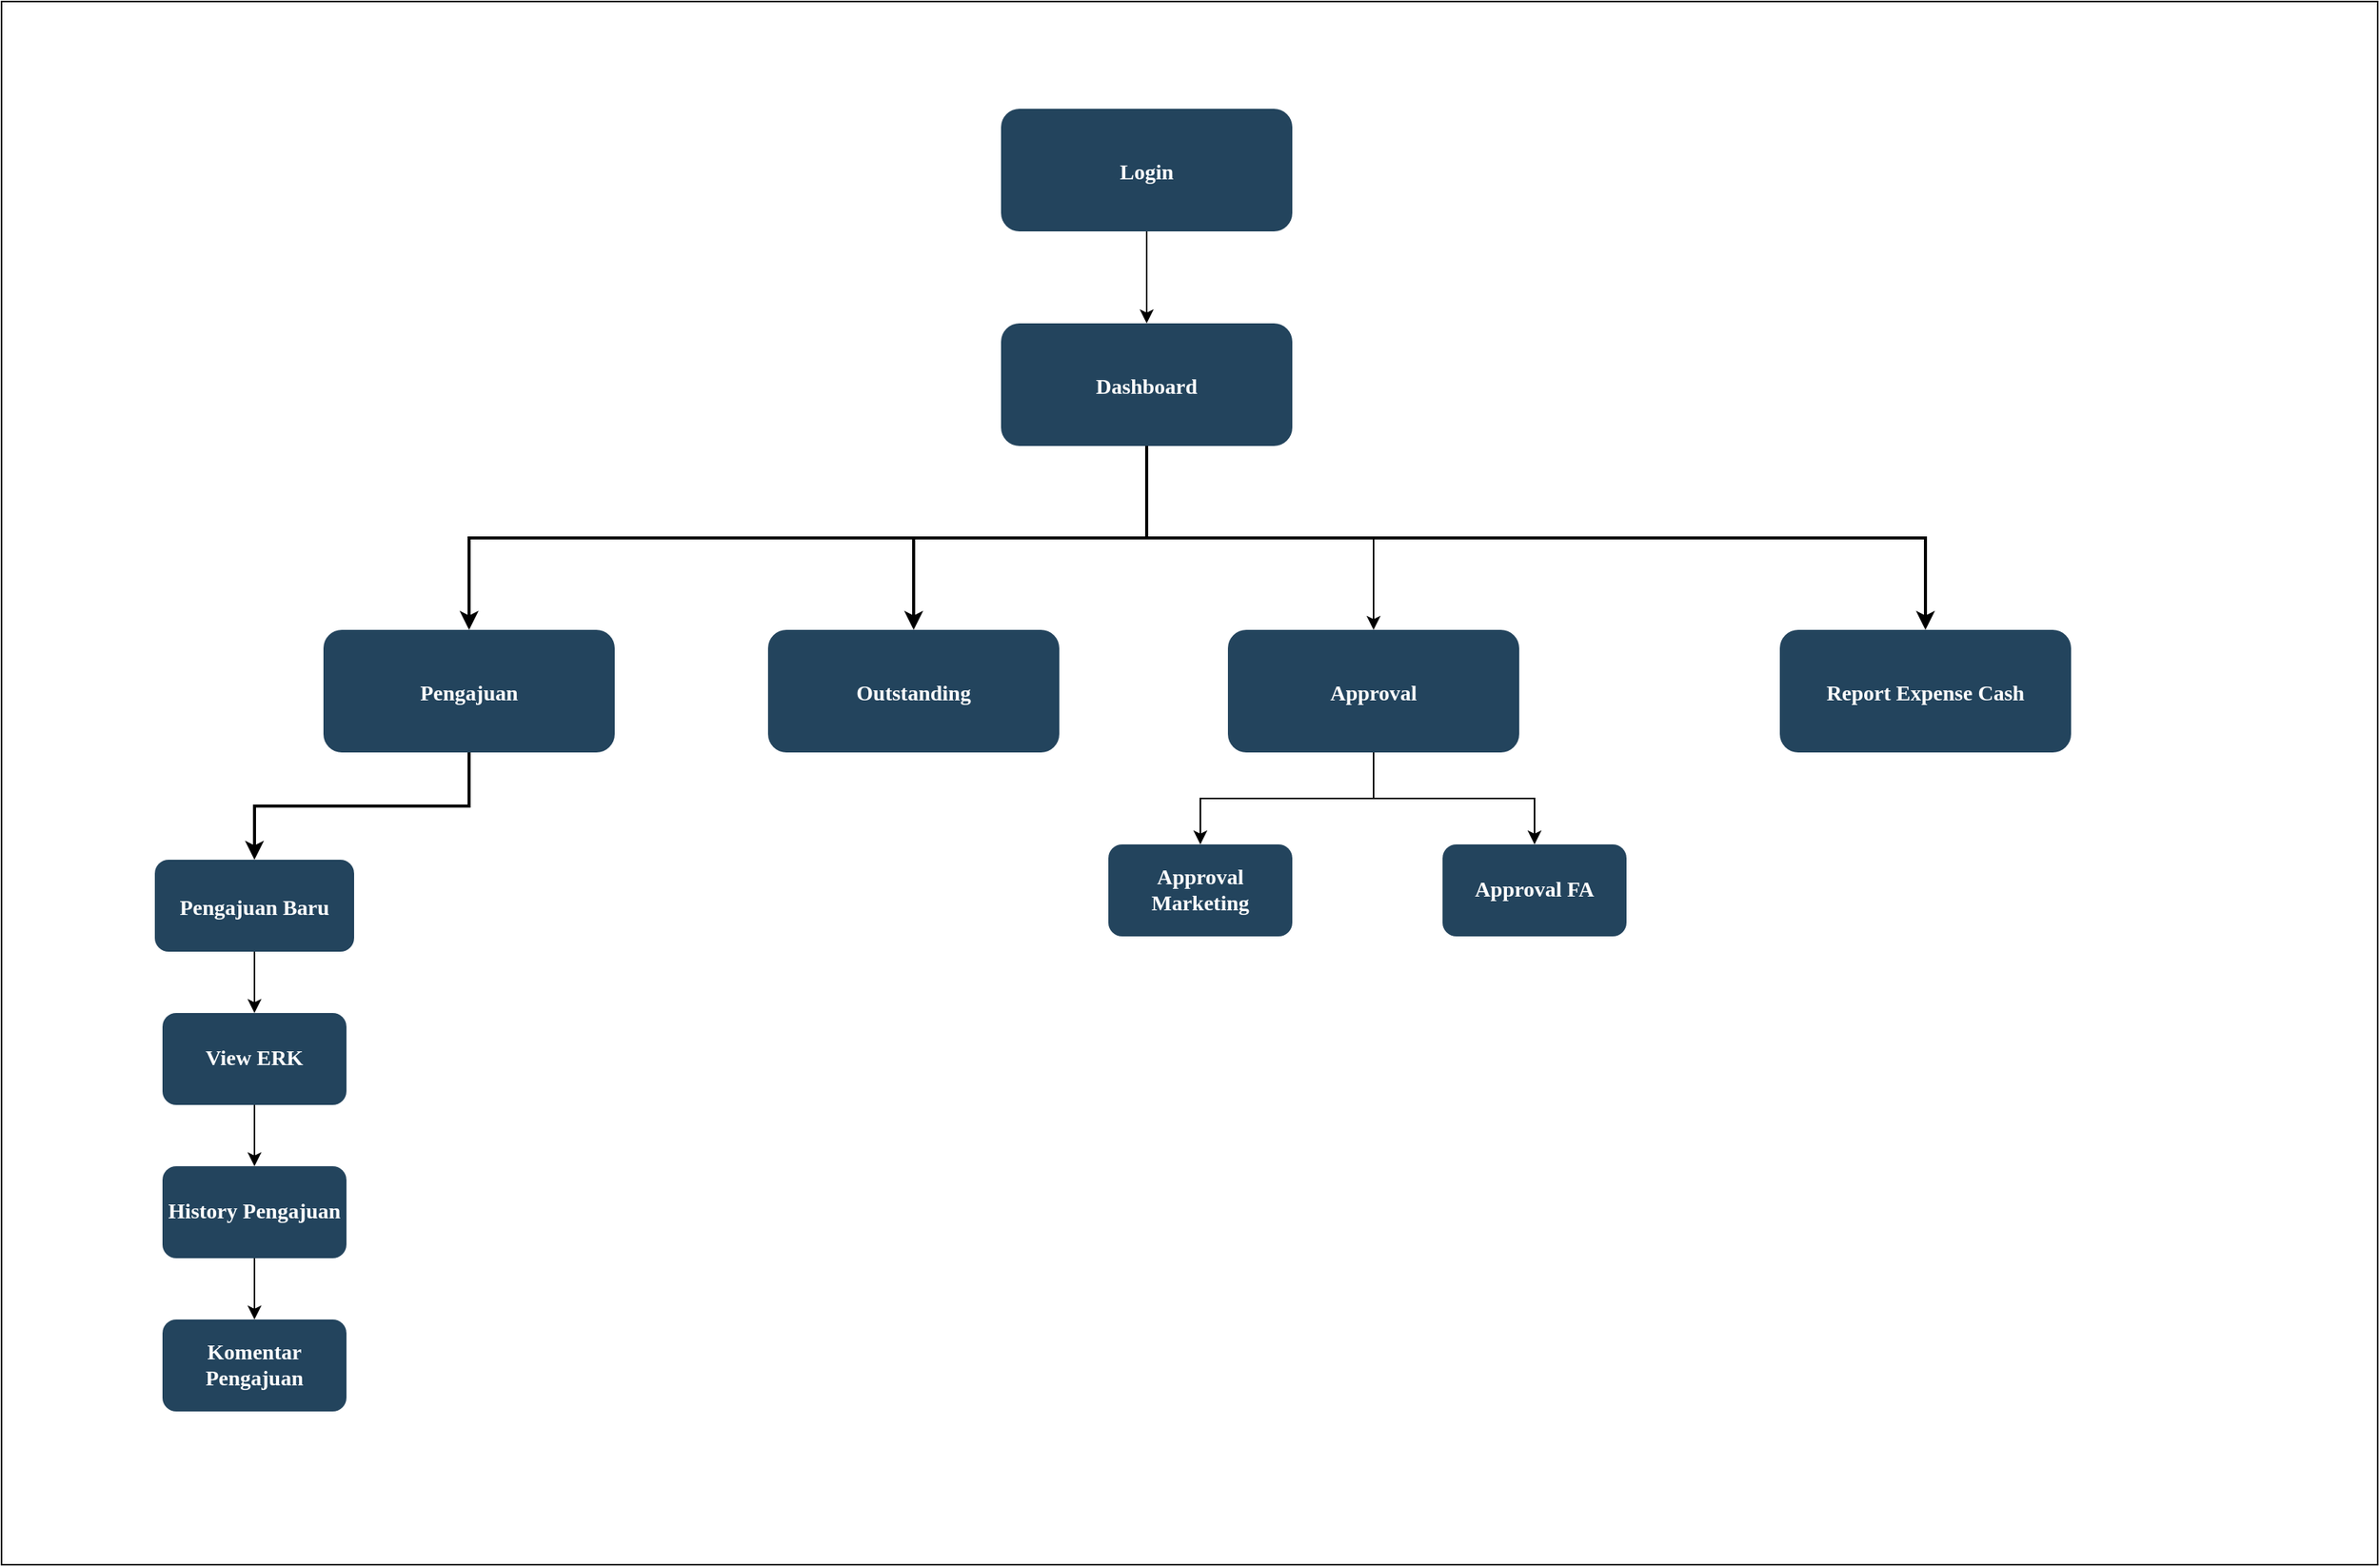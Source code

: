 <mxfile version="21.6.5" type="github" pages="5">
  <diagram name="Sitemap" id="2c0d36ab-eaac-3732-788b-9136903baeff">
    <mxGraphModel dx="1444" dy="1993.5" grid="1" gridSize="10" guides="1" tooltips="1" connect="1" arrows="1" fold="1" page="1" pageScale="1.5" pageWidth="1169" pageHeight="827" background="none" math="0" shadow="0">
      <root>
        <mxCell id="0" />
        <mxCell id="1" parent="0" />
        <mxCell id="YeOUFKRIgOiYNc85x88V-65" value="" style="rounded=0;whiteSpace=wrap;html=1;" parent="1" vertex="1">
          <mxGeometry x="100" y="-180" width="1550" height="1020" as="geometry" />
        </mxCell>
        <mxCell id="x6c-boVye2weIyAbreFt-125" style="edgeStyle=orthogonalEdgeStyle;rounded=0;orthogonalLoop=1;jettySize=auto;html=1;exitX=0.5;exitY=1;exitDx=0;exitDy=0;" parent="1" source="2" target="10" edge="1">
          <mxGeometry relative="1" as="geometry" />
        </mxCell>
        <mxCell id="2" value="Dashboard" style="rounded=1;fillColor=#23445D;gradientColor=none;strokeColor=none;fontColor=#FFFFFF;fontStyle=1;fontFamily=Tahoma;fontSize=14" parent="1" vertex="1">
          <mxGeometry x="752" y="30" width="190" height="80" as="geometry" />
        </mxCell>
        <mxCell id="4" value="Report Expense Cash" style="rounded=1;fillColor=#23445D;gradientColor=none;strokeColor=none;fontColor=#FFFFFF;fontStyle=1;fontFamily=Tahoma;fontSize=14" parent="1" vertex="1">
          <mxGeometry x="1260.0" y="230" width="190" height="80" as="geometry" />
        </mxCell>
        <mxCell id="9" value="" style="edgeStyle=elbowEdgeStyle;elbow=vertical;strokeWidth=2;rounded=0" parent="1" source="2" target="4" edge="1">
          <mxGeometry x="337" y="215.5" width="100" height="100" as="geometry">
            <mxPoint x="337" y="315.5" as="sourcePoint" />
            <mxPoint x="437" y="215.5" as="targetPoint" />
          </mxGeometry>
        </mxCell>
        <mxCell id="n60hB6wUWU2CU9CprRJ9-123" value="" style="edgeStyle=orthogonalEdgeStyle;rounded=0;orthogonalLoop=1;jettySize=auto;html=1;" parent="1" source="10" target="n60hB6wUWU2CU9CprRJ9-122" edge="1">
          <mxGeometry relative="1" as="geometry" />
        </mxCell>
        <mxCell id="n60hB6wUWU2CU9CprRJ9-125" value="" style="edgeStyle=orthogonalEdgeStyle;rounded=0;orthogonalLoop=1;jettySize=auto;html=1;" parent="1" source="10" target="n60hB6wUWU2CU9CprRJ9-124" edge="1">
          <mxGeometry relative="1" as="geometry" />
        </mxCell>
        <mxCell id="10" value="Approval" style="rounded=1;fillColor=#23445D;gradientColor=none;strokeColor=none;fontColor=#FFFFFF;fontStyle=1;fontFamily=Tahoma;fontSize=14" parent="1" vertex="1">
          <mxGeometry x="900" y="230" width="190" height="80" as="geometry" />
        </mxCell>
        <mxCell id="12" value="Outstanding" style="rounded=1;fillColor=#23445D;gradientColor=none;strokeColor=none;fontColor=#FFFFFF;fontStyle=1;fontFamily=Tahoma;fontSize=14" parent="1" vertex="1">
          <mxGeometry x="600.0" y="230" width="190" height="80" as="geometry" />
        </mxCell>
        <mxCell id="13" value="Pengajuan" style="rounded=1;fillColor=#23445D;gradientColor=none;strokeColor=none;fontColor=#FFFFFF;fontStyle=1;fontFamily=Tahoma;fontSize=14" parent="1" vertex="1">
          <mxGeometry x="310" y="230" width="190" height="80" as="geometry" />
        </mxCell>
        <mxCell id="n60hB6wUWU2CU9CprRJ9-114" value="" style="edgeStyle=orthogonalEdgeStyle;rounded=0;orthogonalLoop=1;jettySize=auto;html=1;" parent="1" source="14" target="n60hB6wUWU2CU9CprRJ9-113" edge="1">
          <mxGeometry relative="1" as="geometry" />
        </mxCell>
        <mxCell id="14" value="Pengajuan Baru" style="rounded=1;fillColor=#23445D;gradientColor=none;strokeColor=none;fontColor=#FFFFFF;fontStyle=1;fontFamily=Tahoma;fontSize=14" parent="1" vertex="1">
          <mxGeometry x="200" y="380" width="130" height="60" as="geometry" />
        </mxCell>
        <mxCell id="59" value="" style="edgeStyle=elbowEdgeStyle;elbow=vertical;strokeWidth=2;rounded=0" parent="1" source="2" target="12" edge="1">
          <mxGeometry x="347" y="225.5" width="100" height="100" as="geometry">
            <mxPoint x="862.0" y="275.5" as="sourcePoint" />
            <mxPoint x="1467.0" y="345.5" as="targetPoint" />
          </mxGeometry>
        </mxCell>
        <mxCell id="61" value="" style="edgeStyle=elbowEdgeStyle;elbow=vertical;strokeWidth=2;rounded=0" parent="1" source="2" target="13" edge="1">
          <mxGeometry x="-23" y="135.5" width="100" height="100" as="geometry">
            <mxPoint x="-23" y="235.5" as="sourcePoint" />
            <mxPoint x="77" y="135.5" as="targetPoint" />
          </mxGeometry>
        </mxCell>
        <mxCell id="62" value="" style="edgeStyle=elbowEdgeStyle;elbow=vertical;strokeWidth=2;rounded=0" parent="1" source="13" target="14" edge="1">
          <mxGeometry x="-23" y="135.5" width="100" height="100" as="geometry">
            <mxPoint x="-23" y="235.5" as="sourcePoint" />
            <mxPoint x="77" y="135.5" as="targetPoint" />
          </mxGeometry>
        </mxCell>
        <mxCell id="x6c-boVye2weIyAbreFt-124" style="edgeStyle=orthogonalEdgeStyle;rounded=0;orthogonalLoop=1;jettySize=auto;html=1;exitX=0.5;exitY=1;exitDx=0;exitDy=0;" parent="1" source="x6c-boVye2weIyAbreFt-123" target="2" edge="1">
          <mxGeometry relative="1" as="geometry" />
        </mxCell>
        <mxCell id="x6c-boVye2weIyAbreFt-123" value="Login" style="rounded=1;fillColor=#23445D;gradientColor=none;strokeColor=none;fontColor=#FFFFFF;fontStyle=1;fontFamily=Tahoma;fontSize=14" parent="1" vertex="1">
          <mxGeometry x="752" y="-110" width="190" height="80" as="geometry" />
        </mxCell>
        <mxCell id="n60hB6wUWU2CU9CprRJ9-116" value="" style="edgeStyle=orthogonalEdgeStyle;rounded=0;orthogonalLoop=1;jettySize=auto;html=1;" parent="1" source="n60hB6wUWU2CU9CprRJ9-113" target="n60hB6wUWU2CU9CprRJ9-115" edge="1">
          <mxGeometry relative="1" as="geometry" />
        </mxCell>
        <mxCell id="n60hB6wUWU2CU9CprRJ9-113" value="View ERK" style="whiteSpace=wrap;html=1;fontSize=14;fontFamily=Tahoma;fillColor=#23445D;strokeColor=none;fontColor=#FFFFFF;rounded=1;gradientColor=none;fontStyle=1;" parent="1" vertex="1">
          <mxGeometry x="205" y="480" width="120" height="60" as="geometry" />
        </mxCell>
        <mxCell id="n60hB6wUWU2CU9CprRJ9-118" value="" style="edgeStyle=orthogonalEdgeStyle;rounded=0;orthogonalLoop=1;jettySize=auto;html=1;" parent="1" source="n60hB6wUWU2CU9CprRJ9-115" target="n60hB6wUWU2CU9CprRJ9-117" edge="1">
          <mxGeometry relative="1" as="geometry" />
        </mxCell>
        <mxCell id="n60hB6wUWU2CU9CprRJ9-115" value="History Pengajuan" style="whiteSpace=wrap;html=1;fontSize=14;fontFamily=Tahoma;fillColor=#23445D;strokeColor=none;fontColor=#FFFFFF;rounded=1;gradientColor=none;fontStyle=1;" parent="1" vertex="1">
          <mxGeometry x="205" y="580" width="120" height="60" as="geometry" />
        </mxCell>
        <mxCell id="n60hB6wUWU2CU9CprRJ9-117" value="Komentar Pengajuan" style="whiteSpace=wrap;html=1;fontSize=14;fontFamily=Tahoma;fillColor=#23445D;strokeColor=none;fontColor=#FFFFFF;rounded=1;gradientColor=none;fontStyle=1;" parent="1" vertex="1">
          <mxGeometry x="205" y="680" width="120" height="60" as="geometry" />
        </mxCell>
        <mxCell id="n60hB6wUWU2CU9CprRJ9-122" value="Approval Marketing" style="whiteSpace=wrap;html=1;fontSize=14;fontFamily=Tahoma;fillColor=#23445D;strokeColor=none;fontColor=#FFFFFF;rounded=1;gradientColor=none;fontStyle=1;" parent="1" vertex="1">
          <mxGeometry x="822" y="370" width="120" height="60" as="geometry" />
        </mxCell>
        <mxCell id="n60hB6wUWU2CU9CprRJ9-124" value="Approval FA" style="whiteSpace=wrap;html=1;fontSize=14;fontFamily=Tahoma;fillColor=#23445D;strokeColor=none;fontColor=#FFFFFF;rounded=1;gradientColor=none;fontStyle=1;" parent="1" vertex="1">
          <mxGeometry x="1040" y="370" width="120" height="60" as="geometry" />
        </mxCell>
      </root>
    </mxGraphModel>
  </diagram>
  <diagram id="hyrL17rlMdDggTiDfuI8" name="BP-Pengajuan">
    <mxGraphModel dx="1984" dy="1691" grid="1" gridSize="10" guides="1" tooltips="1" connect="1" arrows="1" fold="1" page="1" pageScale="1" pageWidth="850" pageHeight="1100" math="0" shadow="0">
      <root>
        <mxCell id="0" />
        <mxCell id="1" parent="0" />
        <mxCell id="_b0GIocgFTVtIZ9mbVTB-4" value="" style="rounded=0;whiteSpace=wrap;html=1;" vertex="1" parent="1">
          <mxGeometry x="-30" y="-20" width="1130" height="1280" as="geometry" />
        </mxCell>
        <mxCell id="Mx_BGRn_JSBhVJ7Nowpk-1" value="Pengajuan PMS" style="swimlane;html=1;childLayout=stackLayout;startSize=20;rounded=0;shadow=0;comic=0;labelBackgroundColor=none;strokeWidth=1;fontFamily=Verdana;fontSize=12;align=center;" parent="1" vertex="1">
          <mxGeometry x="40" y="20" width="1000" height="1190" as="geometry" />
        </mxCell>
        <mxCell id="Mx_BGRn_JSBhVJ7Nowpk-2" value="RBM/AM/SAM" style="swimlane;html=1;startSize=20;" parent="Mx_BGRn_JSBhVJ7Nowpk-1" vertex="1">
          <mxGeometry y="20" width="250" height="1170" as="geometry" />
        </mxCell>
        <mxCell id="Mx_BGRn_JSBhVJ7Nowpk-29" value="" style="ellipse;whiteSpace=wrap;html=1;rounded=0;shadow=0;comic=0;labelBackgroundColor=none;strokeWidth=1;fillColor=#000000;fontFamily=Verdana;fontSize=12;align=center;" parent="Mx_BGRn_JSBhVJ7Nowpk-2" vertex="1">
          <mxGeometry x="100" y="30" width="40" height="40" as="geometry" />
        </mxCell>
        <mxCell id="Mx_BGRn_JSBhVJ7Nowpk-65" style="edgeStyle=orthogonalEdgeStyle;rounded=0;orthogonalLoop=1;jettySize=auto;html=1;exitX=0.5;exitY=1;exitDx=0;exitDy=0;" parent="Mx_BGRn_JSBhVJ7Nowpk-2" source="Mx_BGRn_JSBhVJ7Nowpk-30" target="Mx_BGRn_JSBhVJ7Nowpk-63" edge="1">
          <mxGeometry relative="1" as="geometry" />
        </mxCell>
        <mxCell id="Mx_BGRn_JSBhVJ7Nowpk-30" value="Start" style="rounded=1;whiteSpace=wrap;html=1;shadow=0;comic=0;labelBackgroundColor=none;strokeWidth=1;fontFamily=Verdana;fontSize=12;align=center;arcSize=50;" parent="Mx_BGRn_JSBhVJ7Nowpk-2" vertex="1">
          <mxGeometry x="70" y="100" width="100" height="30" as="geometry" />
        </mxCell>
        <mxCell id="Mx_BGRn_JSBhVJ7Nowpk-28" style="edgeStyle=orthogonalEdgeStyle;rounded=0;html=1;labelBackgroundColor=none;startArrow=none;startFill=0;startSize=5;endArrow=classicThin;endFill=1;endSize=5;jettySize=auto;orthogonalLoop=1;strokeWidth=1;fontFamily=Verdana;fontSize=12" parent="Mx_BGRn_JSBhVJ7Nowpk-2" source="Mx_BGRn_JSBhVJ7Nowpk-29" target="Mx_BGRn_JSBhVJ7Nowpk-30" edge="1">
          <mxGeometry relative="1" as="geometry" />
        </mxCell>
        <mxCell id="Mx_BGRn_JSBhVJ7Nowpk-63" value="Pengajuan Baru" style="html=1;dashed=0;whiteSpace=wrap;" parent="Mx_BGRn_JSBhVJ7Nowpk-2" vertex="1">
          <mxGeometry x="70" y="190" width="100" height="50" as="geometry" />
        </mxCell>
        <mxCell id="Mx_BGRn_JSBhVJ7Nowpk-107" value="Submit" style="whiteSpace=wrap;html=1;dashed=0;" parent="Mx_BGRn_JSBhVJ7Nowpk-2" vertex="1">
          <mxGeometry x="60" y="490" width="120" height="60" as="geometry" />
        </mxCell>
        <mxCell id="Anwrgdbh4CqamGBAKEzt-32" style="edgeStyle=orthogonalEdgeStyle;rounded=0;orthogonalLoop=1;jettySize=auto;html=1;exitX=0.5;exitY=1;exitDx=0;exitDy=0;" edge="1" parent="Mx_BGRn_JSBhVJ7Nowpk-2" source="Mx_BGRn_JSBhVJ7Nowpk-126" target="Anwrgdbh4CqamGBAKEzt-31">
          <mxGeometry relative="1" as="geometry" />
        </mxCell>
        <mxCell id="Mx_BGRn_JSBhVJ7Nowpk-126" value="Finish" style="html=1;dashed=0;whiteSpace=wrap;" parent="Mx_BGRn_JSBhVJ7Nowpk-2" vertex="1">
          <mxGeometry x="75" y="885" width="100" height="50" as="geometry" />
        </mxCell>
        <mxCell id="Mx_BGRn_JSBhVJ7Nowpk-127" value="" style="shape=mxgraph.bpmn.shape;html=1;verticalLabelPosition=bottom;labelBackgroundColor=#ffffff;verticalAlign=top;perimeter=ellipsePerimeter;outline=end;symbol=terminate;rounded=0;shadow=0;comic=0;strokeWidth=1;fontFamily=Verdana;fontSize=12;align=center;" parent="Mx_BGRn_JSBhVJ7Nowpk-2" vertex="1">
          <mxGeometry x="105" y="1090" width="40" height="40" as="geometry" />
        </mxCell>
        <mxCell id="Anwrgdbh4CqamGBAKEzt-15" style="edgeStyle=orthogonalEdgeStyle;rounded=0;orthogonalLoop=1;jettySize=auto;html=1;exitX=0.5;exitY=1;exitDx=0;exitDy=0;" edge="1" parent="Mx_BGRn_JSBhVJ7Nowpk-2" target="Mx_BGRn_JSBhVJ7Nowpk-127">
          <mxGeometry relative="1" as="geometry">
            <mxPoint x="125" y="1040" as="sourcePoint" />
          </mxGeometry>
        </mxCell>
        <mxCell id="Anwrgdbh4CqamGBAKEzt-31" value="Realisasi FA" style="shape=process;whiteSpace=wrap;html=1;backgroundOutline=1;" vertex="1" parent="Mx_BGRn_JSBhVJ7Nowpk-2">
          <mxGeometry x="65" y="980" width="120" height="60" as="geometry" />
        </mxCell>
        <mxCell id="Mx_BGRn_JSBhVJ7Nowpk-11" value="System" style="swimlane;html=1;startSize=20;" parent="Mx_BGRn_JSBhVJ7Nowpk-1" vertex="1">
          <mxGeometry x="250" y="20" width="250" height="1170" as="geometry" />
        </mxCell>
        <mxCell id="Mx_BGRn_JSBhVJ7Nowpk-98" value="Yes" style="edgeStyle=orthogonalEdgeStyle;rounded=0;orthogonalLoop=1;jettySize=auto;html=1;exitX=0.5;exitY=1;exitDx=0;exitDy=0;" parent="Mx_BGRn_JSBhVJ7Nowpk-11" source="Mx_BGRn_JSBhVJ7Nowpk-80" target="Anwrgdbh4CqamGBAKEzt-30" edge="1">
          <mxGeometry relative="1" as="geometry">
            <mxPoint x="125" y="550" as="targetPoint" />
          </mxGeometry>
        </mxCell>
        <mxCell id="Mx_BGRn_JSBhVJ7Nowpk-80" value="Segment Pemerintah" style="rhombus;whiteSpace=wrap;html=1;" parent="Mx_BGRn_JSBhVJ7Nowpk-11" vertex="1">
          <mxGeometry x="85" y="420" width="80" height="80" as="geometry" />
        </mxCell>
        <mxCell id="Mx_BGRn_JSBhVJ7Nowpk-103" value="No" style="edgeStyle=orthogonalEdgeStyle;rounded=0;orthogonalLoop=1;jettySize=auto;html=1;exitX=0.5;exitY=1;exitDx=0;exitDy=0;entryX=0.5;entryY=0;entryDx=0;entryDy=0;" parent="Mx_BGRn_JSBhVJ7Nowpk-11" source="Mx_BGRn_JSBhVJ7Nowpk-72" target="Mx_BGRn_JSBhVJ7Nowpk-102" edge="1">
          <mxGeometry x="-0.647" relative="1" as="geometry">
            <mxPoint as="offset" />
          </mxGeometry>
        </mxCell>
        <mxCell id="Mx_BGRn_JSBhVJ7Nowpk-72" value="G1" style="rhombus;whiteSpace=wrap;html=1;" parent="Mx_BGRn_JSBhVJ7Nowpk-11" vertex="1">
          <mxGeometry x="85" y="710" width="80" height="80" as="geometry" />
        </mxCell>
        <mxCell id="Mx_BGRn_JSBhVJ7Nowpk-102" value="Check Limit" style="rhombus;whiteSpace=wrap;html=1;" parent="Mx_BGRn_JSBhVJ7Nowpk-11" vertex="1">
          <mxGeometry x="85" y="930" width="80" height="80" as="geometry" />
        </mxCell>
        <mxCell id="Anwrgdbh4CqamGBAKEzt-3" value="No" style="edgeStyle=orthogonalEdgeStyle;rounded=0;orthogonalLoop=1;jettySize=auto;html=1;exitX=0.5;exitY=1;exitDx=0;exitDy=0;" edge="1" parent="Mx_BGRn_JSBhVJ7Nowpk-11" source="Anwrgdbh4CqamGBAKEzt-1" target="Mx_BGRn_JSBhVJ7Nowpk-80">
          <mxGeometry relative="1" as="geometry" />
        </mxCell>
        <mxCell id="Anwrgdbh4CqamGBAKEzt-1" value="Check Outstanding" style="rhombus;whiteSpace=wrap;html=1;" vertex="1" parent="Mx_BGRn_JSBhVJ7Nowpk-11">
          <mxGeometry x="85" y="300" width="80" height="80" as="geometry" />
        </mxCell>
        <mxCell id="Anwrgdbh4CqamGBAKEzt-24" value="Yes" style="edgeStyle=orthogonalEdgeStyle;rounded=0;orthogonalLoop=1;jettySize=auto;html=1;exitX=0.5;exitY=1;exitDx=0;exitDy=0;entryX=0.5;entryY=0;entryDx=0;entryDy=0;" edge="1" parent="Mx_BGRn_JSBhVJ7Nowpk-11" source="Anwrgdbh4CqamGBAKEzt-22" target="Anwrgdbh4CqamGBAKEzt-1">
          <mxGeometry relative="1" as="geometry" />
        </mxCell>
        <mxCell id="Anwrgdbh4CqamGBAKEzt-22" value="Check ERK" style="rhombus;whiteSpace=wrap;html=1;" vertex="1" parent="Mx_BGRn_JSBhVJ7Nowpk-11">
          <mxGeometry x="85" y="175" width="80" height="80" as="geometry" />
        </mxCell>
        <mxCell id="Anwrgdbh4CqamGBAKEzt-30" value="Cash Only" style="shape=document;whiteSpace=wrap;html=1;boundedLbl=1;" vertex="1" parent="Mx_BGRn_JSBhVJ7Nowpk-11">
          <mxGeometry x="65" y="550" width="120" height="80" as="geometry" />
        </mxCell>
        <mxCell id="Mx_BGRn_JSBhVJ7Nowpk-95" value="Yes" style="edgeStyle=orthogonalEdgeStyle;rounded=0;orthogonalLoop=1;jettySize=auto;html=1;exitX=1;exitY=0.5;exitDx=0;exitDy=0;entryX=0;entryY=0.25;entryDx=0;entryDy=0;" parent="Mx_BGRn_JSBhVJ7Nowpk-1" source="Mx_BGRn_JSBhVJ7Nowpk-79" target="Mx_BGRn_JSBhVJ7Nowpk-89" edge="1">
          <mxGeometry x="-0.752" relative="1" as="geometry">
            <Array as="points">
              <mxPoint x="740" y="320" />
              <mxPoint x="740" y="203" />
            </Array>
            <mxPoint x="1" as="offset" />
          </mxGeometry>
        </mxCell>
        <mxCell id="Mx_BGRn_JSBhVJ7Nowpk-100" value="Yes" style="edgeStyle=orthogonalEdgeStyle;rounded=0;orthogonalLoop=1;jettySize=auto;html=1;exitX=1;exitY=0.5;exitDx=0;exitDy=0;entryX=0;entryY=0.5;entryDx=0;entryDy=0;" parent="Mx_BGRn_JSBhVJ7Nowpk-1" source="Mx_BGRn_JSBhVJ7Nowpk-72" target="Mx_BGRn_JSBhVJ7Nowpk-75" edge="1">
          <mxGeometry x="-0.876" relative="1" as="geometry">
            <Array as="points">
              <mxPoint x="490" y="770" />
              <mxPoint x="490" y="215" />
            </Array>
            <mxPoint as="offset" />
          </mxGeometry>
        </mxCell>
        <mxCell id="Mx_BGRn_JSBhVJ7Nowpk-27" value="GBM" style="swimlane;html=1;startSize=20;" parent="Mx_BGRn_JSBhVJ7Nowpk-1" vertex="1">
          <mxGeometry x="500" y="20" width="250" height="1170" as="geometry" />
        </mxCell>
        <mxCell id="Mx_BGRn_JSBhVJ7Nowpk-94" style="edgeStyle=orthogonalEdgeStyle;rounded=0;orthogonalLoop=1;jettySize=auto;html=1;exitX=0.5;exitY=1;exitDx=0;exitDy=0;" parent="Mx_BGRn_JSBhVJ7Nowpk-27" source="Mx_BGRn_JSBhVJ7Nowpk-75" target="Mx_BGRn_JSBhVJ7Nowpk-79" edge="1">
          <mxGeometry relative="1" as="geometry" />
        </mxCell>
        <mxCell id="Mx_BGRn_JSBhVJ7Nowpk-75" value="Approval" style="html=1;dashed=0;whiteSpace=wrap;" parent="Mx_BGRn_JSBhVJ7Nowpk-27" vertex="1">
          <mxGeometry x="75" y="170" width="100" height="50" as="geometry" />
        </mxCell>
        <mxCell id="Mx_BGRn_JSBhVJ7Nowpk-115" value="No" style="edgeStyle=orthogonalEdgeStyle;rounded=0;orthogonalLoop=1;jettySize=auto;html=1;exitX=0.5;exitY=1;exitDx=0;exitDy=0;" parent="Mx_BGRn_JSBhVJ7Nowpk-27" source="Mx_BGRn_JSBhVJ7Nowpk-79" target="Mx_BGRn_JSBhVJ7Nowpk-114" edge="1">
          <mxGeometry relative="1" as="geometry" />
        </mxCell>
        <mxCell id="Mx_BGRn_JSBhVJ7Nowpk-79" value="Segment Pemerintah" style="rhombus;whiteSpace=wrap;html=1;" parent="Mx_BGRn_JSBhVJ7Nowpk-27" vertex="1">
          <mxGeometry x="85" y="260" width="80" height="80" as="geometry" />
        </mxCell>
        <mxCell id="Mx_BGRn_JSBhVJ7Nowpk-118" value="No" style="edgeStyle=orthogonalEdgeStyle;rounded=0;orthogonalLoop=1;jettySize=auto;html=1;exitX=0.5;exitY=1;exitDx=0;exitDy=0;entryX=0.5;entryY=0;entryDx=0;entryDy=0;" parent="Mx_BGRn_JSBhVJ7Nowpk-27" source="Mx_BGRn_JSBhVJ7Nowpk-114" target="Mx_BGRn_JSBhVJ7Nowpk-117" edge="1">
          <mxGeometry relative="1" as="geometry" />
        </mxCell>
        <mxCell id="Mx_BGRn_JSBhVJ7Nowpk-114" value="Check Limit" style="rhombus;whiteSpace=wrap;html=1;" parent="Mx_BGRn_JSBhVJ7Nowpk-27" vertex="1">
          <mxGeometry x="85" y="390" width="80" height="80" as="geometry" />
        </mxCell>
        <mxCell id="Mx_BGRn_JSBhVJ7Nowpk-117" value="Finish" style="html=1;dashed=0;whiteSpace=wrap;" parent="Mx_BGRn_JSBhVJ7Nowpk-27" vertex="1">
          <mxGeometry x="75" y="520" width="100" height="50" as="geometry" />
        </mxCell>
        <mxCell id="Mx_BGRn_JSBhVJ7Nowpk-119" value="" style="shape=mxgraph.bpmn.shape;html=1;verticalLabelPosition=bottom;labelBackgroundColor=#ffffff;verticalAlign=top;perimeter=ellipsePerimeter;outline=end;symbol=terminate;rounded=0;shadow=0;comic=0;strokeWidth=1;fontFamily=Verdana;fontSize=12;align=center;" parent="Mx_BGRn_JSBhVJ7Nowpk-27" vertex="1">
          <mxGeometry x="105" y="720" width="40" height="40" as="geometry" />
        </mxCell>
        <mxCell id="Anwrgdbh4CqamGBAKEzt-18" style="edgeStyle=orthogonalEdgeStyle;rounded=0;orthogonalLoop=1;jettySize=auto;html=1;exitX=0.5;exitY=1;exitDx=0;exitDy=0;entryX=0.5;entryY=0;entryDx=0;entryDy=0;" edge="1" parent="Mx_BGRn_JSBhVJ7Nowpk-27" target="Mx_BGRn_JSBhVJ7Nowpk-119">
          <mxGeometry relative="1" as="geometry">
            <mxPoint x="125" y="670" as="sourcePoint" />
          </mxGeometry>
        </mxCell>
        <mxCell id="Anwrgdbh4CqamGBAKEzt-33" value="Realisasi FA" style="shape=process;whiteSpace=wrap;html=1;backgroundOutline=1;" vertex="1" parent="Mx_BGRn_JSBhVJ7Nowpk-27">
          <mxGeometry x="65" y="610" width="120" height="60" as="geometry" />
        </mxCell>
        <mxCell id="Anwrgdbh4CqamGBAKEzt-17" style="edgeStyle=orthogonalEdgeStyle;rounded=0;orthogonalLoop=1;jettySize=auto;html=1;exitX=0.5;exitY=1;exitDx=0;exitDy=0;" edge="1" parent="Mx_BGRn_JSBhVJ7Nowpk-27" source="Mx_BGRn_JSBhVJ7Nowpk-117" target="Anwrgdbh4CqamGBAKEzt-33">
          <mxGeometry relative="1" as="geometry">
            <mxPoint x="125" y="620" as="targetPoint" />
          </mxGeometry>
        </mxCell>
        <mxCell id="Mx_BGRn_JSBhVJ7Nowpk-87" value="GSH" style="swimlane;html=1;startSize=20;" parent="Mx_BGRn_JSBhVJ7Nowpk-1" vertex="1">
          <mxGeometry x="750" y="20" width="250" height="1170" as="geometry" />
        </mxCell>
        <mxCell id="Mx_BGRn_JSBhVJ7Nowpk-88" value="" style="shape=mxgraph.bpmn.shape;html=1;verticalLabelPosition=bottom;labelBackgroundColor=#ffffff;verticalAlign=top;perimeter=ellipsePerimeter;outline=end;symbol=terminate;rounded=0;shadow=0;comic=0;strokeWidth=1;fontFamily=Verdana;fontSize=12;align=center;" parent="Mx_BGRn_JSBhVJ7Nowpk-87" vertex="1">
          <mxGeometry x="110" y="500" width="40" height="40" as="geometry" />
        </mxCell>
        <mxCell id="Mx_BGRn_JSBhVJ7Nowpk-123" style="edgeStyle=orthogonalEdgeStyle;rounded=0;orthogonalLoop=1;jettySize=auto;html=1;exitX=0.5;exitY=1;exitDx=0;exitDy=0;" parent="Mx_BGRn_JSBhVJ7Nowpk-87" source="Mx_BGRn_JSBhVJ7Nowpk-89" target="Mx_BGRn_JSBhVJ7Nowpk-122" edge="1">
          <mxGeometry relative="1" as="geometry" />
        </mxCell>
        <mxCell id="Mx_BGRn_JSBhVJ7Nowpk-89" value="Approval" style="html=1;dashed=0;whiteSpace=wrap;" parent="Mx_BGRn_JSBhVJ7Nowpk-87" vertex="1">
          <mxGeometry x="80" y="170" width="100" height="50" as="geometry" />
        </mxCell>
        <mxCell id="Mx_BGRn_JSBhVJ7Nowpk-122" value="Finish" style="html=1;dashed=0;whiteSpace=wrap;" parent="Mx_BGRn_JSBhVJ7Nowpk-87" vertex="1">
          <mxGeometry x="80" y="290" width="100" height="50" as="geometry" />
        </mxCell>
        <mxCell id="Anwrgdbh4CqamGBAKEzt-21" style="edgeStyle=orthogonalEdgeStyle;rounded=0;orthogonalLoop=1;jettySize=auto;html=1;exitX=0.5;exitY=1;exitDx=0;exitDy=0;entryX=0.5;entryY=0;entryDx=0;entryDy=0;" edge="1" parent="Mx_BGRn_JSBhVJ7Nowpk-87" target="Mx_BGRn_JSBhVJ7Nowpk-88">
          <mxGeometry relative="1" as="geometry">
            <mxPoint x="130" y="450" as="sourcePoint" />
          </mxGeometry>
        </mxCell>
        <mxCell id="Anwrgdbh4CqamGBAKEzt-20" style="edgeStyle=orthogonalEdgeStyle;rounded=0;orthogonalLoop=1;jettySize=auto;html=1;exitX=0.5;exitY=1;exitDx=0;exitDy=0;" edge="1" parent="Mx_BGRn_JSBhVJ7Nowpk-87" source="Mx_BGRn_JSBhVJ7Nowpk-122" target="Anwrgdbh4CqamGBAKEzt-34">
          <mxGeometry relative="1" as="geometry">
            <mxPoint x="130" y="400" as="targetPoint" />
          </mxGeometry>
        </mxCell>
        <mxCell id="Anwrgdbh4CqamGBAKEzt-34" value="Realisasi FA" style="shape=process;whiteSpace=wrap;html=1;backgroundOutline=1;" vertex="1" parent="Mx_BGRn_JSBhVJ7Nowpk-87">
          <mxGeometry x="70" y="390" width="120" height="60" as="geometry" />
        </mxCell>
        <mxCell id="Mx_BGRn_JSBhVJ7Nowpk-104" value="Yes" style="edgeStyle=orthogonalEdgeStyle;rounded=0;orthogonalLoop=1;jettySize=auto;html=1;exitX=1;exitY=0.5;exitDx=0;exitDy=0;entryX=0;entryY=0.75;entryDx=0;entryDy=0;" parent="Mx_BGRn_JSBhVJ7Nowpk-1" source="Mx_BGRn_JSBhVJ7Nowpk-102" target="Mx_BGRn_JSBhVJ7Nowpk-89" edge="1">
          <mxGeometry x="-0.902" relative="1" as="geometry">
            <Array as="points">
              <mxPoint x="490" y="990" />
              <mxPoint x="490" y="820" />
              <mxPoint x="740" y="820" />
              <mxPoint x="740" y="228" />
            </Array>
            <mxPoint as="offset" />
          </mxGeometry>
        </mxCell>
        <mxCell id="Mx_BGRn_JSBhVJ7Nowpk-109" style="edgeStyle=orthogonalEdgeStyle;rounded=0;orthogonalLoop=1;jettySize=auto;html=1;exitX=0.5;exitY=1;exitDx=0;exitDy=0;entryX=0;entryY=0.5;entryDx=0;entryDy=0;" parent="Mx_BGRn_JSBhVJ7Nowpk-1" source="Mx_BGRn_JSBhVJ7Nowpk-107" target="Mx_BGRn_JSBhVJ7Nowpk-72" edge="1">
          <mxGeometry relative="1" as="geometry" />
        </mxCell>
        <mxCell id="Mx_BGRn_JSBhVJ7Nowpk-116" value="Yes" style="edgeStyle=orthogonalEdgeStyle;rounded=0;orthogonalLoop=1;jettySize=auto;html=1;exitX=1;exitY=0.5;exitDx=0;exitDy=0;entryX=0;entryY=0.5;entryDx=0;entryDy=0;" parent="Mx_BGRn_JSBhVJ7Nowpk-1" source="Mx_BGRn_JSBhVJ7Nowpk-114" target="Mx_BGRn_JSBhVJ7Nowpk-89" edge="1">
          <mxGeometry x="-0.825" relative="1" as="geometry">
            <Array as="points">
              <mxPoint x="740" y="450" />
              <mxPoint x="740" y="215" />
            </Array>
            <mxPoint x="-1" as="offset" />
          </mxGeometry>
        </mxCell>
        <mxCell id="Mx_BGRn_JSBhVJ7Nowpk-129" value="No" style="edgeStyle=orthogonalEdgeStyle;rounded=0;orthogonalLoop=1;jettySize=auto;html=1;exitX=0;exitY=0.5;exitDx=0;exitDy=0;" parent="Mx_BGRn_JSBhVJ7Nowpk-1" source="Mx_BGRn_JSBhVJ7Nowpk-102" target="Mx_BGRn_JSBhVJ7Nowpk-126" edge="1">
          <mxGeometry x="-0.455" relative="1" as="geometry">
            <mxPoint as="offset" />
          </mxGeometry>
        </mxCell>
        <mxCell id="Anwrgdbh4CqamGBAKEzt-8" value="No" style="edgeStyle=orthogonalEdgeStyle;rounded=0;orthogonalLoop=1;jettySize=auto;html=1;exitX=0;exitY=0.5;exitDx=0;exitDy=0;entryX=0.5;entryY=0;entryDx=0;entryDy=0;" edge="1" parent="Mx_BGRn_JSBhVJ7Nowpk-1" source="Mx_BGRn_JSBhVJ7Nowpk-80" target="Mx_BGRn_JSBhVJ7Nowpk-107">
          <mxGeometry x="-0.727" relative="1" as="geometry">
            <Array as="points">
              <mxPoint x="120" y="480" />
            </Array>
            <mxPoint x="-1" as="offset" />
          </mxGeometry>
        </mxCell>
        <mxCell id="Anwrgdbh4CqamGBAKEzt-27" style="edgeStyle=orthogonalEdgeStyle;rounded=0;orthogonalLoop=1;jettySize=auto;html=1;exitX=1;exitY=0.5;exitDx=0;exitDy=0;" edge="1" parent="Mx_BGRn_JSBhVJ7Nowpk-1" source="Mx_BGRn_JSBhVJ7Nowpk-63" target="Anwrgdbh4CqamGBAKEzt-22">
          <mxGeometry relative="1" as="geometry" />
        </mxCell>
        <mxCell id="Anwrgdbh4CqamGBAKEzt-28" value="No" style="edgeStyle=orthogonalEdgeStyle;rounded=0;orthogonalLoop=1;jettySize=auto;html=1;exitX=1;exitY=0.5;exitDx=0;exitDy=0;entryX=0.75;entryY=0;entryDx=0;entryDy=0;" edge="1" parent="Mx_BGRn_JSBhVJ7Nowpk-1" source="Anwrgdbh4CqamGBAKEzt-1" target="Mx_BGRn_JSBhVJ7Nowpk-63">
          <mxGeometry x="-0.75" relative="1" as="geometry">
            <Array as="points">
              <mxPoint x="435" y="360" />
              <mxPoint x="435" y="160" />
              <mxPoint x="145" y="160" />
            </Array>
            <mxPoint as="offset" />
          </mxGeometry>
        </mxCell>
        <mxCell id="Anwrgdbh4CqamGBAKEzt-29" value="No" style="edgeStyle=orthogonalEdgeStyle;rounded=0;orthogonalLoop=1;jettySize=auto;html=1;exitX=0.5;exitY=0;exitDx=0;exitDy=0;entryX=0.75;entryY=0;entryDx=0;entryDy=0;" edge="1" parent="Mx_BGRn_JSBhVJ7Nowpk-1" source="Anwrgdbh4CqamGBAKEzt-22" target="Mx_BGRn_JSBhVJ7Nowpk-63">
          <mxGeometry x="-0.614" relative="1" as="geometry">
            <mxPoint x="1" as="offset" />
          </mxGeometry>
        </mxCell>
      </root>
    </mxGraphModel>
  </diagram>
  <diagram id="gXr8iLqarYBa6W1CwOt3" name="BP-ERK">
    <mxGraphModel dx="2294" dy="1853" grid="1" gridSize="10" guides="1" tooltips="1" connect="1" arrows="1" fold="1" page="1" pageScale="1" pageWidth="850" pageHeight="1100" math="0" shadow="0">
      <root>
        <mxCell id="0" />
        <mxCell id="1" parent="0" />
        <mxCell id="9nfMRMWuMNIvAf5btHpz-1" value="" style="rounded=0;whiteSpace=wrap;html=1;" vertex="1" parent="1">
          <mxGeometry x="-30" y="-20" width="1380" height="1140" as="geometry" />
        </mxCell>
        <mxCell id="9nfMRMWuMNIvAf5btHpz-2" value="Data ERK" style="swimlane;html=1;childLayout=stackLayout;startSize=20;rounded=0;shadow=0;comic=0;labelBackgroundColor=none;strokeWidth=1;fontFamily=Verdana;fontSize=12;align=center;" vertex="1" parent="1">
          <mxGeometry x="40" y="20" width="1250" height="1040" as="geometry" />
        </mxCell>
        <mxCell id="9nfMRMWuMNIvAf5btHpz-3" value="Data Masuk" style="swimlane;html=1;startSize=20;" vertex="1" parent="9nfMRMWuMNIvAf5btHpz-2">
          <mxGeometry y="20" width="250" height="1020" as="geometry" />
        </mxCell>
        <mxCell id="9nfMRMWuMNIvAf5btHpz-4" value="" style="ellipse;whiteSpace=wrap;html=1;rounded=0;shadow=0;comic=0;labelBackgroundColor=none;strokeWidth=1;fillColor=#000000;fontFamily=Verdana;fontSize=12;align=center;" vertex="1" parent="9nfMRMWuMNIvAf5btHpz-3">
          <mxGeometry x="100" y="30" width="40" height="40" as="geometry" />
        </mxCell>
        <mxCell id="9nfMRMWuMNIvAf5btHpz-6" value="Start" style="rounded=1;whiteSpace=wrap;html=1;shadow=0;comic=0;labelBackgroundColor=none;strokeWidth=1;fontFamily=Verdana;fontSize=12;align=center;arcSize=50;" vertex="1" parent="9nfMRMWuMNIvAf5btHpz-3">
          <mxGeometry x="70" y="100" width="100" height="30" as="geometry" />
        </mxCell>
        <mxCell id="9nfMRMWuMNIvAf5btHpz-7" style="edgeStyle=orthogonalEdgeStyle;rounded=0;html=1;labelBackgroundColor=none;startArrow=none;startFill=0;startSize=5;endArrow=classicThin;endFill=1;endSize=5;jettySize=auto;orthogonalLoop=1;strokeWidth=1;fontFamily=Verdana;fontSize=12" edge="1" parent="9nfMRMWuMNIvAf5btHpz-3" source="9nfMRMWuMNIvAf5btHpz-4" target="9nfMRMWuMNIvAf5btHpz-6">
          <mxGeometry relative="1" as="geometry" />
        </mxCell>
        <mxCell id="9nfMRMWuMNIvAf5btHpz-10" value="Proses Data" style="whiteSpace=wrap;html=1;dashed=0;" vertex="1" parent="9nfMRMWuMNIvAf5btHpz-3">
          <mxGeometry x="60" y="295" width="120" height="60" as="geometry" />
        </mxCell>
        <mxCell id="9nfMRMWuMNIvAf5btHpz-14" value="Data PMS" style="swimlane;html=1;startSize=20;" vertex="1" parent="9nfMRMWuMNIvAf5btHpz-2">
          <mxGeometry x="250" y="20" width="250" height="1020" as="geometry" />
        </mxCell>
        <mxCell id="9nfMRMWuMNIvAf5btHpz-52" value="Data Realiassi PMS" style="shape=document;whiteSpace=wrap;html=1;boundedLbl=1;" vertex="1" parent="9nfMRMWuMNIvAf5btHpz-14">
          <mxGeometry x="70" y="240" width="120" height="80" as="geometry" />
        </mxCell>
        <mxCell id="9nfMRMWuMNIvAf5btHpz-23" value="Data DAP" style="swimlane;html=1;startSize=20;" vertex="1" parent="9nfMRMWuMNIvAf5btHpz-2">
          <mxGeometry x="500" y="20" width="250" height="1020" as="geometry" />
        </mxCell>
        <mxCell id="-JsXzYVeTdhQIKo50ZQ9-2" value="Cicilan DAP" style="shape=document;whiteSpace=wrap;html=1;boundedLbl=1;" vertex="1" parent="9nfMRMWuMNIvAf5btHpz-23">
          <mxGeometry x="65" y="240" width="120" height="80" as="geometry" />
        </mxCell>
        <mxCell id="-JsXzYVeTdhQIKo50ZQ9-3" style="edgeStyle=orthogonalEdgeStyle;rounded=0;orthogonalLoop=1;jettySize=auto;html=1;exitX=0.5;exitY=1;exitDx=0;exitDy=0;exitPerimeter=0;" edge="1" source="-JsXzYVeTdhQIKo50ZQ9-4" target="-JsXzYVeTdhQIKo50ZQ9-2" parent="9nfMRMWuMNIvAf5btHpz-23">
          <mxGeometry relative="1" as="geometry" />
        </mxCell>
        <mxCell id="-JsXzYVeTdhQIKo50ZQ9-4" value="Data DAP" style="shape=cylinder3;whiteSpace=wrap;html=1;boundedLbl=1;backgroundOutline=1;size=15;" vertex="1" parent="9nfMRMWuMNIvAf5btHpz-23">
          <mxGeometry x="95" y="90" width="60" height="80" as="geometry" />
        </mxCell>
        <mxCell id="9nfMRMWuMNIvAf5btHpz-33" value="Data Adjusment" style="swimlane;html=1;startSize=20;" vertex="1" parent="9nfMRMWuMNIvAf5btHpz-2">
          <mxGeometry x="750" y="20" width="250" height="1020" as="geometry" />
        </mxCell>
        <mxCell id="-JsXzYVeTdhQIKo50ZQ9-5" value="Data Adjusment" style="shape=document;whiteSpace=wrap;html=1;boundedLbl=1;" vertex="1" parent="9nfMRMWuMNIvAf5btHpz-33">
          <mxGeometry x="65" y="240" width="120" height="80" as="geometry" />
        </mxCell>
        <mxCell id="-JsXzYVeTdhQIKo50ZQ9-6" style="edgeStyle=orthogonalEdgeStyle;rounded=0;orthogonalLoop=1;jettySize=auto;html=1;exitX=0.5;exitY=1;exitDx=0;exitDy=0;exitPerimeter=0;" edge="1" source="-JsXzYVeTdhQIKo50ZQ9-7" target="-JsXzYVeTdhQIKo50ZQ9-5" parent="9nfMRMWuMNIvAf5btHpz-33">
          <mxGeometry relative="1" as="geometry" />
        </mxCell>
        <mxCell id="-JsXzYVeTdhQIKo50ZQ9-7" value="Data Adjusment" style="shape=cylinder3;whiteSpace=wrap;html=1;boundedLbl=1;backgroundOutline=1;size=15;" vertex="1" parent="9nfMRMWuMNIvAf5btHpz-33">
          <mxGeometry x="95" y="90" width="60" height="80" as="geometry" />
        </mxCell>
        <mxCell id="-JsXzYVeTdhQIKo50ZQ9-8" value="Saldo ERK" style="swimlane;html=1;startSize=20;" vertex="1" parent="9nfMRMWuMNIvAf5btHpz-2">
          <mxGeometry x="1000" y="20" width="250" height="1020" as="geometry" />
        </mxCell>
        <mxCell id="-JsXzYVeTdhQIKo50ZQ9-12" value="Proses Kredit" style="whiteSpace=wrap;html=1;dashed=0;" vertex="1" parent="-JsXzYVeTdhQIKo50ZQ9-8">
          <mxGeometry x="80" y="640" width="120" height="60" as="geometry" />
        </mxCell>
        <mxCell id="-JsXzYVeTdhQIKo50ZQ9-21" style="edgeStyle=orthogonalEdgeStyle;rounded=0;orthogonalLoop=1;jettySize=auto;html=1;exitX=0.5;exitY=1;exitDx=0;exitDy=0;entryX=0.5;entryY=0;entryDx=0;entryDy=0;" edge="1" parent="-JsXzYVeTdhQIKo50ZQ9-8" source="-JsXzYVeTdhQIKo50ZQ9-16" target="-JsXzYVeTdhQIKo50ZQ9-12">
          <mxGeometry relative="1" as="geometry" />
        </mxCell>
        <mxCell id="-JsXzYVeTdhQIKo50ZQ9-16" value="Proses Debit" style="whiteSpace=wrap;html=1;dashed=0;" vertex="1" parent="-JsXzYVeTdhQIKo50ZQ9-8">
          <mxGeometry x="80" y="550" width="120" height="60" as="geometry" />
        </mxCell>
        <mxCell id="-JsXzYVeTdhQIKo50ZQ9-22" value="Selisih Kredit &amp;amp; Debit" style="shape=process;whiteSpace=wrap;html=1;backgroundOutline=1;" vertex="1" parent="-JsXzYVeTdhQIKo50ZQ9-8">
          <mxGeometry x="80" y="750" width="120" height="60" as="geometry" />
        </mxCell>
        <mxCell id="-JsXzYVeTdhQIKo50ZQ9-23" style="edgeStyle=orthogonalEdgeStyle;rounded=0;orthogonalLoop=1;jettySize=auto;html=1;exitX=0.5;exitY=1;exitDx=0;exitDy=0;entryX=0.5;entryY=0;entryDx=0;entryDy=0;" edge="1" parent="-JsXzYVeTdhQIKo50ZQ9-8" source="-JsXzYVeTdhQIKo50ZQ9-12" target="-JsXzYVeTdhQIKo50ZQ9-22">
          <mxGeometry relative="1" as="geometry" />
        </mxCell>
        <mxCell id="EYavhJbyAll1e3HKWRIk-1" value="" style="shape=mxgraph.bpmn.shape;html=1;verticalLabelPosition=bottom;labelBackgroundColor=#ffffff;verticalAlign=top;perimeter=ellipsePerimeter;outline=end;symbol=terminate;rounded=0;shadow=0;comic=0;strokeWidth=1;fontFamily=Verdana;fontSize=12;align=center;" vertex="1" parent="-JsXzYVeTdhQIKo50ZQ9-8">
          <mxGeometry x="120" y="960" width="40" height="40" as="geometry" />
        </mxCell>
        <mxCell id="-JsXzYVeTdhQIKo50ZQ9-17" style="edgeStyle=orthogonalEdgeStyle;rounded=0;orthogonalLoop=1;jettySize=auto;html=1;exitX=0;exitY=0.5;exitDx=0;exitDy=0;entryX=1;entryY=0.5;entryDx=0;entryDy=0;" edge="1" parent="9nfMRMWuMNIvAf5btHpz-2" source="-JsXzYVeTdhQIKo50ZQ9-16" target="9nfMRMWuMNIvAf5btHpz-52">
          <mxGeometry relative="1" as="geometry">
            <Array as="points">
              <mxPoint x="480" y="600" />
              <mxPoint x="480" y="300" />
            </Array>
          </mxGeometry>
        </mxCell>
        <mxCell id="-JsXzYVeTdhQIKo50ZQ9-18" style="edgeStyle=orthogonalEdgeStyle;rounded=0;orthogonalLoop=1;jettySize=auto;html=1;exitX=0;exitY=0.5;exitDx=0;exitDy=0;entryX=1;entryY=0.5;entryDx=0;entryDy=0;" edge="1" parent="9nfMRMWuMNIvAf5btHpz-2" source="-JsXzYVeTdhQIKo50ZQ9-16" target="-JsXzYVeTdhQIKo50ZQ9-2">
          <mxGeometry relative="1" as="geometry">
            <Array as="points">
              <mxPoint x="730" y="600" />
              <mxPoint x="730" y="300" />
            </Array>
          </mxGeometry>
        </mxCell>
        <mxCell id="-JsXzYVeTdhQIKo50ZQ9-19" style="edgeStyle=orthogonalEdgeStyle;rounded=0;orthogonalLoop=1;jettySize=auto;html=1;exitX=0;exitY=0.5;exitDx=0;exitDy=0;entryX=1;entryY=0.5;entryDx=0;entryDy=0;" edge="1" parent="9nfMRMWuMNIvAf5btHpz-2" source="-JsXzYVeTdhQIKo50ZQ9-16" target="-JsXzYVeTdhQIKo50ZQ9-5">
          <mxGeometry relative="1" as="geometry">
            <Array as="points">
              <mxPoint x="980" y="600" />
              <mxPoint x="980" y="300" />
            </Array>
          </mxGeometry>
        </mxCell>
        <mxCell id="-JsXzYVeTdhQIKo50ZQ9-20" style="edgeStyle=orthogonalEdgeStyle;rounded=0;orthogonalLoop=1;jettySize=auto;html=1;exitX=1;exitY=0.5;exitDx=0;exitDy=0;entryX=1;entryY=0.25;entryDx=0;entryDy=0;" edge="1" parent="9nfMRMWuMNIvAf5btHpz-2" source="-JsXzYVeTdhQIKo50ZQ9-12" target="-JsXzYVeTdhQIKo50ZQ9-5">
          <mxGeometry relative="1" as="geometry" />
        </mxCell>
        <mxCell id="9nfMRMWuMNIvAf5btHpz-45" value="Data CN" style="shape=cylinder3;whiteSpace=wrap;html=1;boundedLbl=1;backgroundOutline=1;size=15;" vertex="1" parent="1">
          <mxGeometry x="130" y="220" width="60" height="80" as="geometry" />
        </mxCell>
        <mxCell id="9nfMRMWuMNIvAf5btHpz-46" style="edgeStyle=orthogonalEdgeStyle;rounded=0;orthogonalLoop=1;jettySize=auto;html=1;exitX=0.5;exitY=1;exitDx=0;exitDy=0;" edge="1" parent="1" source="9nfMRMWuMNIvAf5btHpz-6" target="9nfMRMWuMNIvAf5btHpz-45">
          <mxGeometry relative="1" as="geometry" />
        </mxCell>
        <mxCell id="9nfMRMWuMNIvAf5btHpz-48" style="edgeStyle=orthogonalEdgeStyle;rounded=0;orthogonalLoop=1;jettySize=auto;html=1;exitX=0.5;exitY=0;exitDx=0;exitDy=0;entryX=0.5;entryY=1;entryDx=0;entryDy=0;entryPerimeter=0;" edge="1" parent="1" source="9nfMRMWuMNIvAf5btHpz-10" target="9nfMRMWuMNIvAf5btHpz-45">
          <mxGeometry relative="1" as="geometry" />
        </mxCell>
        <mxCell id="9nfMRMWuMNIvAf5btHpz-49" value="Data Claim Bulanan" style="shape=document;whiteSpace=wrap;html=1;boundedLbl=1;" vertex="1" parent="1">
          <mxGeometry x="100" y="440" width="120" height="80" as="geometry" />
        </mxCell>
        <mxCell id="9nfMRMWuMNIvAf5btHpz-50" style="edgeStyle=orthogonalEdgeStyle;rounded=0;orthogonalLoop=1;jettySize=auto;html=1;exitX=0.5;exitY=1;exitDx=0;exitDy=0;entryX=0.5;entryY=0;entryDx=0;entryDy=0;" edge="1" parent="1" source="9nfMRMWuMNIvAf5btHpz-10" target="9nfMRMWuMNIvAf5btHpz-49">
          <mxGeometry relative="1" as="geometry" />
        </mxCell>
        <mxCell id="-JsXzYVeTdhQIKo50ZQ9-1" style="edgeStyle=orthogonalEdgeStyle;rounded=0;orthogonalLoop=1;jettySize=auto;html=1;exitX=0.5;exitY=1;exitDx=0;exitDy=0;exitPerimeter=0;" edge="1" parent="1" source="9nfMRMWuMNIvAf5btHpz-51" target="9nfMRMWuMNIvAf5btHpz-52">
          <mxGeometry relative="1" as="geometry" />
        </mxCell>
        <mxCell id="9nfMRMWuMNIvAf5btHpz-51" value="Data PMS" style="shape=cylinder3;whiteSpace=wrap;html=1;boundedLbl=1;backgroundOutline=1;size=15;" vertex="1" parent="1">
          <mxGeometry x="390" y="130" width="60" height="80" as="geometry" />
        </mxCell>
        <mxCell id="-JsXzYVeTdhQIKo50ZQ9-13" style="edgeStyle=orthogonalEdgeStyle;rounded=0;orthogonalLoop=1;jettySize=auto;html=1;exitX=0;exitY=0.5;exitDx=0;exitDy=0;entryX=1;entryY=0.5;entryDx=0;entryDy=0;" edge="1" parent="1" source="-JsXzYVeTdhQIKo50ZQ9-12" target="9nfMRMWuMNIvAf5btHpz-49">
          <mxGeometry relative="1" as="geometry">
            <Array as="points">
              <mxPoint x="270" y="710" />
              <mxPoint x="270" y="480" />
            </Array>
          </mxGeometry>
        </mxCell>
        <mxCell id="EYavhJbyAll1e3HKWRIk-5" style="edgeStyle=orthogonalEdgeStyle;rounded=0;orthogonalLoop=1;jettySize=auto;html=1;exitX=1;exitY=0.5;exitDx=0;exitDy=0;entryX=0.5;entryY=0;entryDx=0;entryDy=0;" edge="1" parent="1" source="EYavhJbyAll1e3HKWRIk-3" target="EYavhJbyAll1e3HKWRIk-1">
          <mxGeometry relative="1" as="geometry" />
        </mxCell>
        <mxCell id="EYavhJbyAll1e3HKWRIk-3" value="Data Saldo ERK" style="shape=document;whiteSpace=wrap;html=1;boundedLbl=1;" vertex="1" parent="1">
          <mxGeometry x="1120" y="880" width="120" height="80" as="geometry" />
        </mxCell>
        <mxCell id="EYavhJbyAll1e3HKWRIk-4" style="edgeStyle=orthogonalEdgeStyle;rounded=0;orthogonalLoop=1;jettySize=auto;html=1;exitX=0.5;exitY=1;exitDx=0;exitDy=0;entryX=0.5;entryY=0;entryDx=0;entryDy=0;" edge="1" parent="1" source="-JsXzYVeTdhQIKo50ZQ9-22" target="EYavhJbyAll1e3HKWRIk-3">
          <mxGeometry relative="1" as="geometry" />
        </mxCell>
      </root>
    </mxGraphModel>
  </diagram>
  <diagram id="BO6ayWGA-2qq-vXCKeyE" name="BP-Approval">
    <mxGraphModel dx="2835" dy="2135" grid="1" gridSize="10" guides="1" tooltips="1" connect="1" arrows="1" fold="1" page="1" pageScale="1" pageWidth="850" pageHeight="1100" math="0" shadow="0">
      <root>
        <mxCell id="0" />
        <mxCell id="1" parent="0" />
        <mxCell id="p57Cl0h-9d4aDs1T7yZe-1" value="" style="rounded=0;whiteSpace=wrap;html=1;" vertex="1" parent="1">
          <mxGeometry x="-30" y="-20" width="1120" height="1060" as="geometry" />
        </mxCell>
        <mxCell id="p57Cl0h-9d4aDs1T7yZe-2" value="Approval" style="swimlane;html=1;childLayout=stackLayout;startSize=20;rounded=0;shadow=0;comic=0;labelBackgroundColor=none;strokeWidth=1;fontFamily=Verdana;fontSize=12;align=center;" vertex="1" parent="1">
          <mxGeometry x="40" y="20" width="1000" height="980" as="geometry" />
        </mxCell>
        <mxCell id="p57Cl0h-9d4aDs1T7yZe-3" value="Data Pengajuan" style="swimlane;html=1;startSize=20;" vertex="1" parent="p57Cl0h-9d4aDs1T7yZe-2">
          <mxGeometry y="20" width="250" height="960" as="geometry" />
        </mxCell>
        <mxCell id="p57Cl0h-9d4aDs1T7yZe-4" value="" style="ellipse;whiteSpace=wrap;html=1;rounded=0;shadow=0;comic=0;labelBackgroundColor=none;strokeWidth=1;fillColor=#000000;fontFamily=Verdana;fontSize=12;align=center;" vertex="1" parent="p57Cl0h-9d4aDs1T7yZe-3">
          <mxGeometry x="100" y="30" width="40" height="40" as="geometry" />
        </mxCell>
        <mxCell id="p57Cl0h-9d4aDs1T7yZe-5" value="Start" style="rounded=1;whiteSpace=wrap;html=1;shadow=0;comic=0;labelBackgroundColor=none;strokeWidth=1;fontFamily=Verdana;fontSize=12;align=center;arcSize=50;" vertex="1" parent="p57Cl0h-9d4aDs1T7yZe-3">
          <mxGeometry x="70" y="100" width="100" height="30" as="geometry" />
        </mxCell>
        <mxCell id="p57Cl0h-9d4aDs1T7yZe-6" style="edgeStyle=orthogonalEdgeStyle;rounded=0;html=1;labelBackgroundColor=none;startArrow=none;startFill=0;startSize=5;endArrow=classicThin;endFill=1;endSize=5;jettySize=auto;orthogonalLoop=1;strokeWidth=1;fontFamily=Verdana;fontSize=12" edge="1" parent="p57Cl0h-9d4aDs1T7yZe-3" source="p57Cl0h-9d4aDs1T7yZe-4" target="p57Cl0h-9d4aDs1T7yZe-5">
          <mxGeometry relative="1" as="geometry" />
        </mxCell>
        <mxCell id="p57Cl0h-9d4aDs1T7yZe-32" value="Data Pengajuan" style="shape=document;whiteSpace=wrap;html=1;boundedLbl=1;" vertex="1" parent="p57Cl0h-9d4aDs1T7yZe-3">
          <mxGeometry x="60" y="300" width="120" height="80" as="geometry" />
        </mxCell>
        <mxCell id="p57Cl0h-9d4aDs1T7yZe-8" value="GBM" style="swimlane;html=1;startSize=20;" vertex="1" parent="p57Cl0h-9d4aDs1T7yZe-2">
          <mxGeometry x="250" y="20" width="250" height="960" as="geometry" />
        </mxCell>
        <mxCell id="p57Cl0h-9d4aDs1T7yZe-40" value="Outstanding Approval" style="rounded=0;whiteSpace=wrap;html=1;" vertex="1" parent="p57Cl0h-9d4aDs1T7yZe-8">
          <mxGeometry x="65" y="310" width="120" height="60" as="geometry" />
        </mxCell>
        <mxCell id="Uuiw4rKiY6LJXHnrc3dk-1" value="Check Limit" style="rhombus;whiteSpace=wrap;html=1;" vertex="1" parent="p57Cl0h-9d4aDs1T7yZe-8">
          <mxGeometry x="85" y="530" width="80" height="80" as="geometry" />
        </mxCell>
        <mxCell id="NnD3B-KfudUc-QcEn5FG-2" value="Yes" style="edgeStyle=orthogonalEdgeStyle;rounded=0;orthogonalLoop=1;jettySize=auto;html=1;exitX=0.5;exitY=1;exitDx=0;exitDy=0;" edge="1" parent="p57Cl0h-9d4aDs1T7yZe-8" source="NnD3B-KfudUc-QcEn5FG-1" target="Uuiw4rKiY6LJXHnrc3dk-1">
          <mxGeometry relative="1" as="geometry" />
        </mxCell>
        <mxCell id="NnD3B-KfudUc-QcEn5FG-6" value="No" style="edgeStyle=orthogonalEdgeStyle;rounded=0;orthogonalLoop=1;jettySize=auto;html=1;exitX=1;exitY=0.5;exitDx=0;exitDy=0;entryX=1;entryY=0.5;entryDx=0;entryDy=0;" edge="1" parent="p57Cl0h-9d4aDs1T7yZe-8" source="NnD3B-KfudUc-QcEn5FG-1" target="NnD3B-KfudUc-QcEn5FG-5">
          <mxGeometry x="-0.839" relative="1" as="geometry">
            <Array as="points">
              <mxPoint x="210" y="440" />
              <mxPoint x="210" y="240" />
            </Array>
            <mxPoint as="offset" />
          </mxGeometry>
        </mxCell>
        <mxCell id="NnD3B-KfudUc-QcEn5FG-1" value="Approve" style="rhombus;whiteSpace=wrap;html=1;" vertex="1" parent="p57Cl0h-9d4aDs1T7yZe-8">
          <mxGeometry x="85" y="400" width="80" height="80" as="geometry" />
        </mxCell>
        <mxCell id="NnD3B-KfudUc-QcEn5FG-5" value="A" style="ellipse;whiteSpace=wrap;html=1;rounded=0;shadow=0;comic=0;labelBackgroundColor=none;strokeWidth=1;fontFamily=Verdana;fontSize=12;align=center;fillColor=#dae8fc;strokeColor=#6c8ebf;" vertex="1" parent="p57Cl0h-9d4aDs1T7yZe-8">
          <mxGeometry x="105" y="220" width="40" height="40" as="geometry" />
        </mxCell>
        <mxCell id="p57Cl0h-9d4aDs1T7yZe-10" value="GSH" style="swimlane;html=1;startSize=20;" vertex="1" parent="p57Cl0h-9d4aDs1T7yZe-2">
          <mxGeometry x="500" y="20" width="250" height="960" as="geometry" />
        </mxCell>
        <mxCell id="Uuiw4rKiY6LJXHnrc3dk-3" value="Outstanding Approval" style="rounded=0;whiteSpace=wrap;html=1;" vertex="1" parent="p57Cl0h-9d4aDs1T7yZe-10">
          <mxGeometry x="65" y="620" width="120" height="60" as="geometry" />
        </mxCell>
        <mxCell id="NnD3B-KfudUc-QcEn5FG-10" value="Approve" style="rhombus;whiteSpace=wrap;html=1;" vertex="1" parent="p57Cl0h-9d4aDs1T7yZe-10">
          <mxGeometry x="85" y="720" width="80" height="80" as="geometry" />
        </mxCell>
        <mxCell id="NnD3B-KfudUc-QcEn5FG-11" style="edgeStyle=orthogonalEdgeStyle;rounded=0;orthogonalLoop=1;jettySize=auto;html=1;exitX=0.5;exitY=1;exitDx=0;exitDy=0;" edge="1" parent="p57Cl0h-9d4aDs1T7yZe-10" source="Uuiw4rKiY6LJXHnrc3dk-3" target="NnD3B-KfudUc-QcEn5FG-10">
          <mxGeometry relative="1" as="geometry" />
        </mxCell>
        <mxCell id="NnD3B-KfudUc-QcEn5FG-12" value="A" style="ellipse;whiteSpace=wrap;html=1;rounded=0;shadow=0;comic=0;labelBackgroundColor=none;strokeWidth=1;fontFamily=Verdana;fontSize=12;align=center;fillColor=#dae8fc;strokeColor=#6c8ebf;" vertex="1" parent="p57Cl0h-9d4aDs1T7yZe-10">
          <mxGeometry x="10" y="680" width="40" height="40" as="geometry" />
        </mxCell>
        <mxCell id="NnD3B-KfudUc-QcEn5FG-14" value="No" style="edgeStyle=orthogonalEdgeStyle;rounded=0;orthogonalLoop=1;jettySize=auto;html=1;exitX=0;exitY=0.5;exitDx=0;exitDy=0;entryX=0.5;entryY=1;entryDx=0;entryDy=0;" edge="1" parent="p57Cl0h-9d4aDs1T7yZe-10" source="NnD3B-KfudUc-QcEn5FG-10" target="NnD3B-KfudUc-QcEn5FG-12">
          <mxGeometry relative="1" as="geometry" />
        </mxCell>
        <mxCell id="p57Cl0h-9d4aDs1T7yZe-14" value="FA" style="swimlane;html=1;startSize=20;" vertex="1" parent="p57Cl0h-9d4aDs1T7yZe-2">
          <mxGeometry x="750" y="20" width="250" height="960" as="geometry" />
        </mxCell>
        <mxCell id="Uuiw4rKiY6LJXHnrc3dk-9" style="edgeStyle=orthogonalEdgeStyle;rounded=0;orthogonalLoop=1;jettySize=auto;html=1;exitX=0.5;exitY=1;exitDx=0;exitDy=0;" edge="1" parent="p57Cl0h-9d4aDs1T7yZe-14" source="Uuiw4rKiY6LJXHnrc3dk-5" target="Uuiw4rKiY6LJXHnrc3dk-8">
          <mxGeometry relative="1" as="geometry" />
        </mxCell>
        <mxCell id="Uuiw4rKiY6LJXHnrc3dk-5" value="Outstanding FA" style="rounded=0;whiteSpace=wrap;html=1;" vertex="1" parent="p57Cl0h-9d4aDs1T7yZe-14">
          <mxGeometry x="65" y="310" width="120" height="60" as="geometry" />
        </mxCell>
        <mxCell id="Uuiw4rKiY6LJXHnrc3dk-12" style="edgeStyle=orthogonalEdgeStyle;rounded=0;orthogonalLoop=1;jettySize=auto;html=1;exitX=0.5;exitY=1;exitDx=0;exitDy=0;" edge="1" parent="p57Cl0h-9d4aDs1T7yZe-14" source="Uuiw4rKiY6LJXHnrc3dk-8" target="NnD3B-KfudUc-QcEn5FG-16">
          <mxGeometry relative="1" as="geometry">
            <mxPoint x="120" y="550" as="targetPoint" />
          </mxGeometry>
        </mxCell>
        <mxCell id="Uuiw4rKiY6LJXHnrc3dk-8" value="Approval FA" style="rounded=0;whiteSpace=wrap;html=1;" vertex="1" parent="p57Cl0h-9d4aDs1T7yZe-14">
          <mxGeometry x="65" y="430" width="120" height="60" as="geometry" />
        </mxCell>
        <mxCell id="NnD3B-KfudUc-QcEn5FG-21" style="edgeStyle=orthogonalEdgeStyle;rounded=0;orthogonalLoop=1;jettySize=auto;html=1;exitX=0.5;exitY=1;exitDx=0;exitDy=0;entryX=0.5;entryY=0;entryDx=0;entryDy=0;" edge="1" parent="p57Cl0h-9d4aDs1T7yZe-14" source="NnD3B-KfudUc-QcEn5FG-16" target="NnD3B-KfudUc-QcEn5FG-20">
          <mxGeometry relative="1" as="geometry" />
        </mxCell>
        <mxCell id="NnD3B-KfudUc-QcEn5FG-16" value="Approve" style="rhombus;whiteSpace=wrap;html=1;" vertex="1" parent="p57Cl0h-9d4aDs1T7yZe-14">
          <mxGeometry x="85" y="540" width="80" height="80" as="geometry" />
        </mxCell>
        <mxCell id="NnD3B-KfudUc-QcEn5FG-20" value="Realisasi FA" style="rounded=0;whiteSpace=wrap;html=1;" vertex="1" parent="p57Cl0h-9d4aDs1T7yZe-14">
          <mxGeometry x="65" y="660" width="120" height="60" as="geometry" />
        </mxCell>
        <mxCell id="3fcrZkIhZC8eAXZqKWwY-1" value="Voucher Realisasi" style="shape=document;whiteSpace=wrap;html=1;boundedLbl=1;" vertex="1" parent="p57Cl0h-9d4aDs1T7yZe-14">
          <mxGeometry x="65" y="760" width="120" height="80" as="geometry" />
        </mxCell>
        <mxCell id="3fcrZkIhZC8eAXZqKWwY-2" style="edgeStyle=orthogonalEdgeStyle;rounded=0;orthogonalLoop=1;jettySize=auto;html=1;exitX=0.5;exitY=1;exitDx=0;exitDy=0;" edge="1" parent="p57Cl0h-9d4aDs1T7yZe-14" source="NnD3B-KfudUc-QcEn5FG-20" target="3fcrZkIhZC8eAXZqKWwY-1">
          <mxGeometry relative="1" as="geometry" />
        </mxCell>
        <mxCell id="NnD3B-KfudUc-QcEn5FG-3" style="edgeStyle=orthogonalEdgeStyle;rounded=0;orthogonalLoop=1;jettySize=auto;html=1;exitX=0;exitY=0.5;exitDx=0;exitDy=0;" edge="1" parent="p57Cl0h-9d4aDs1T7yZe-2" source="p57Cl0h-9d4aDs1T7yZe-40" target="p57Cl0h-9d4aDs1T7yZe-32">
          <mxGeometry relative="1" as="geometry" />
        </mxCell>
        <mxCell id="NnD3B-KfudUc-QcEn5FG-8" value="Yes" style="edgeStyle=orthogonalEdgeStyle;rounded=0;orthogonalLoop=1;jettySize=auto;html=1;exitX=0.5;exitY=1;exitDx=0;exitDy=0;entryX=0;entryY=0.5;entryDx=0;entryDy=0;" edge="1" parent="p57Cl0h-9d4aDs1T7yZe-2" source="Uuiw4rKiY6LJXHnrc3dk-1" target="Uuiw4rKiY6LJXHnrc3dk-3">
          <mxGeometry x="-0.435" relative="1" as="geometry">
            <mxPoint as="offset" />
          </mxGeometry>
        </mxCell>
        <mxCell id="NnD3B-KfudUc-QcEn5FG-9" value="No" style="edgeStyle=orthogonalEdgeStyle;rounded=0;orthogonalLoop=1;jettySize=auto;html=1;exitX=1;exitY=0.5;exitDx=0;exitDy=0;entryX=0;entryY=0.5;entryDx=0;entryDy=0;" edge="1" parent="p57Cl0h-9d4aDs1T7yZe-2" source="Uuiw4rKiY6LJXHnrc3dk-1" target="Uuiw4rKiY6LJXHnrc3dk-5">
          <mxGeometry x="-0.888" relative="1" as="geometry">
            <Array as="points">
              <mxPoint x="740" y="590" />
              <mxPoint x="740" y="360" />
            </Array>
            <mxPoint as="offset" />
          </mxGeometry>
        </mxCell>
        <mxCell id="NnD3B-KfudUc-QcEn5FG-15" value="Yes" style="edgeStyle=orthogonalEdgeStyle;rounded=0;orthogonalLoop=1;jettySize=auto;html=1;exitX=1;exitY=0.5;exitDx=0;exitDy=0;entryX=0;entryY=0.75;entryDx=0;entryDy=0;" edge="1" parent="p57Cl0h-9d4aDs1T7yZe-2" source="NnD3B-KfudUc-QcEn5FG-10" target="Uuiw4rKiY6LJXHnrc3dk-5">
          <mxGeometry x="-0.873" relative="1" as="geometry">
            <Array as="points">
              <mxPoint x="740" y="780" />
              <mxPoint x="740" y="375" />
            </Array>
            <mxPoint as="offset" />
          </mxGeometry>
        </mxCell>
        <mxCell id="p57Cl0h-9d4aDs1T7yZe-29" value="Data PMS" style="shape=cylinder3;whiteSpace=wrap;html=1;boundedLbl=1;backgroundOutline=1;size=15;" vertex="1" parent="1">
          <mxGeometry x="130" y="220" width="60" height="80" as="geometry" />
        </mxCell>
        <mxCell id="p57Cl0h-9d4aDs1T7yZe-30" style="edgeStyle=orthogonalEdgeStyle;rounded=0;orthogonalLoop=1;jettySize=auto;html=1;exitX=0.5;exitY=1;exitDx=0;exitDy=0;" edge="1" parent="1" source="p57Cl0h-9d4aDs1T7yZe-5" target="p57Cl0h-9d4aDs1T7yZe-29">
          <mxGeometry relative="1" as="geometry" />
        </mxCell>
        <mxCell id="p57Cl0h-9d4aDs1T7yZe-31" style="edgeStyle=orthogonalEdgeStyle;rounded=0;orthogonalLoop=1;jettySize=auto;html=1;entryX=0.5;entryY=1;entryDx=0;entryDy=0;entryPerimeter=0;" edge="1" parent="1" source="p57Cl0h-9d4aDs1T7yZe-32" target="p57Cl0h-9d4aDs1T7yZe-29">
          <mxGeometry relative="1" as="geometry">
            <mxPoint x="160" y="335" as="sourcePoint" />
          </mxGeometry>
        </mxCell>
        <mxCell id="NnD3B-KfudUc-QcEn5FG-17" value="A" style="ellipse;whiteSpace=wrap;html=1;rounded=0;shadow=0;comic=0;labelBackgroundColor=none;strokeWidth=1;fontFamily=Verdana;fontSize=12;align=center;fillColor=#dae8fc;strokeColor=#6c8ebf;" vertex="1" parent="1">
          <mxGeometry x="800" y="540" width="40" height="40" as="geometry" />
        </mxCell>
        <mxCell id="NnD3B-KfudUc-QcEn5FG-19" value="No" style="edgeStyle=orthogonalEdgeStyle;rounded=0;orthogonalLoop=1;jettySize=auto;html=1;exitX=0;exitY=0.5;exitDx=0;exitDy=0;entryX=0.5;entryY=1;entryDx=0;entryDy=0;" edge="1" parent="1" source="NnD3B-KfudUc-QcEn5FG-16" target="NnD3B-KfudUc-QcEn5FG-17">
          <mxGeometry x="-0.333" relative="1" as="geometry">
            <mxPoint as="offset" />
          </mxGeometry>
        </mxCell>
        <mxCell id="8To6-X5MfzpnIhDIa6a9-2" value="" style="shape=mxgraph.bpmn.shape;html=1;verticalLabelPosition=bottom;labelBackgroundColor=#ffffff;verticalAlign=top;perimeter=ellipsePerimeter;outline=end;symbol=terminate;rounded=0;shadow=0;comic=0;strokeWidth=1;fontFamily=Verdana;fontSize=12;align=center;" vertex="1" parent="1">
          <mxGeometry x="890" y="930" width="40" height="40" as="geometry" />
        </mxCell>
        <mxCell id="8To6-X5MfzpnIhDIa6a9-3" style="edgeStyle=orthogonalEdgeStyle;rounded=0;orthogonalLoop=1;jettySize=auto;html=1;exitX=1;exitY=0.5;exitDx=0;exitDy=0;entryX=0.5;entryY=0;entryDx=0;entryDy=0;" edge="1" parent="1" source="3fcrZkIhZC8eAXZqKWwY-1" target="8To6-X5MfzpnIhDIa6a9-2">
          <mxGeometry relative="1" as="geometry" />
        </mxCell>
      </root>
    </mxGraphModel>
  </diagram>
  <diagram id="_9YadBuDxLgkFFutiTeS" name="BP-Rekening">
    <mxGraphModel dx="1984" dy="1691" grid="1" gridSize="10" guides="1" tooltips="1" connect="1" arrows="1" fold="1" page="1" pageScale="1" pageWidth="850" pageHeight="1100" math="0" shadow="0">
      <root>
        <mxCell id="0" />
        <mxCell id="1" parent="0" />
        <mxCell id="7wGeSUIXs_VYBC1kVhob-1" value="" style="rounded=0;whiteSpace=wrap;html=1;" vertex="1" parent="1">
          <mxGeometry x="-30" y="-20" width="640" height="1080" as="geometry" />
        </mxCell>
        <mxCell id="7wGeSUIXs_VYBC1kVhob-2" value="Pengajuan Rekening" style="swimlane;html=1;childLayout=stackLayout;startSize=20;rounded=0;shadow=0;comic=0;labelBackgroundColor=none;strokeWidth=1;fontFamily=Verdana;fontSize=12;align=center;" vertex="1" parent="1">
          <mxGeometry x="40" y="20" width="500" height="980" as="geometry" />
        </mxCell>
        <mxCell id="7wGeSUIXs_VYBC1kVhob-3" value="RBM" style="swimlane;html=1;startSize=20;" vertex="1" parent="7wGeSUIXs_VYBC1kVhob-2">
          <mxGeometry y="20" width="250" height="960" as="geometry" />
        </mxCell>
        <mxCell id="7wGeSUIXs_VYBC1kVhob-4" value="" style="ellipse;whiteSpace=wrap;html=1;rounded=0;shadow=0;comic=0;labelBackgroundColor=none;strokeWidth=1;fillColor=#000000;fontFamily=Verdana;fontSize=12;align=center;" vertex="1" parent="7wGeSUIXs_VYBC1kVhob-3">
          <mxGeometry x="100" y="30" width="40" height="40" as="geometry" />
        </mxCell>
        <mxCell id="7wGeSUIXs_VYBC1kVhob-5" value="Start" style="rounded=1;whiteSpace=wrap;html=1;shadow=0;comic=0;labelBackgroundColor=none;strokeWidth=1;fontFamily=Verdana;fontSize=12;align=center;arcSize=50;" vertex="1" parent="7wGeSUIXs_VYBC1kVhob-3">
          <mxGeometry x="70" y="100" width="100" height="30" as="geometry" />
        </mxCell>
        <mxCell id="7wGeSUIXs_VYBC1kVhob-6" style="edgeStyle=orthogonalEdgeStyle;rounded=0;html=1;labelBackgroundColor=none;startArrow=none;startFill=0;startSize=5;endArrow=classicThin;endFill=1;endSize=5;jettySize=auto;orthogonalLoop=1;strokeWidth=1;fontFamily=Verdana;fontSize=12" edge="1" parent="7wGeSUIXs_VYBC1kVhob-3" source="7wGeSUIXs_VYBC1kVhob-4" target="7wGeSUIXs_VYBC1kVhob-5">
          <mxGeometry relative="1" as="geometry" />
        </mxCell>
        <mxCell id="UT-iAIGNDXHm1CNLenLm-1" value="Pengajuan Baru" style="rounded=0;whiteSpace=wrap;html=1;" vertex="1" parent="7wGeSUIXs_VYBC1kVhob-3">
          <mxGeometry x="60" y="170" width="120" height="60" as="geometry" />
        </mxCell>
        <mxCell id="7wGeSUIXs_VYBC1kVhob-25" style="edgeStyle=orthogonalEdgeStyle;rounded=0;orthogonalLoop=1;jettySize=auto;html=1;exitX=0.5;exitY=1;exitDx=0;exitDy=0;entryX=0.5;entryY=0;entryDx=0;entryDy=0;" edge="1" parent="7wGeSUIXs_VYBC1kVhob-3" source="7wGeSUIXs_VYBC1kVhob-5" target="UT-iAIGNDXHm1CNLenLm-1">
          <mxGeometry relative="1" as="geometry">
            <mxPoint x="120" y="180" as="targetPoint" />
          </mxGeometry>
        </mxCell>
        <mxCell id="Rlgpx-3A3ufXYTJ-RU2y-8" value="Data Cabang" style="shape=document;whiteSpace=wrap;html=1;boundedLbl=1;" vertex="1" parent="7wGeSUIXs_VYBC1kVhob-3">
          <mxGeometry x="10" y="400" width="90" height="60" as="geometry" />
        </mxCell>
        <mxCell id="Rlgpx-3A3ufXYTJ-RU2y-12" style="edgeStyle=orthogonalEdgeStyle;rounded=0;orthogonalLoop=1;jettySize=auto;html=1;exitX=0.5;exitY=0;exitDx=0;exitDy=0;entryX=1;entryY=0.5;entryDx=0;entryDy=0;" edge="1" parent="7wGeSUIXs_VYBC1kVhob-3" source="Rlgpx-3A3ufXYTJ-RU2y-11" target="Rlgpx-3A3ufXYTJ-RU2y-8">
          <mxGeometry relative="1" as="geometry" />
        </mxCell>
        <mxCell id="Rlgpx-3A3ufXYTJ-RU2y-11" value="Submit Data" style="rounded=0;whiteSpace=wrap;html=1;" vertex="1" parent="7wGeSUIXs_VYBC1kVhob-3">
          <mxGeometry x="60" y="500" width="120" height="60" as="geometry" />
        </mxCell>
        <mxCell id="7wGeSUIXs_VYBC1kVhob-8" value="MS" style="swimlane;html=1;startSize=20;" vertex="1" parent="7wGeSUIXs_VYBC1kVhob-2">
          <mxGeometry x="250" y="20" width="250" height="960" as="geometry" />
        </mxCell>
        <mxCell id="7wGeSUIXs_VYBC1kVhob-9" style="edgeStyle=orthogonalEdgeStyle;rounded=0;orthogonalLoop=1;jettySize=auto;html=1;exitX=0.5;exitY=1;exitDx=0;exitDy=0;entryX=0.5;entryY=0;entryDx=0;entryDy=0;" edge="1" parent="7wGeSUIXs_VYBC1kVhob-8" source="7wGeSUIXs_VYBC1kVhob-10" target="7wGeSUIXs_VYBC1kVhob-11">
          <mxGeometry relative="1" as="geometry" />
        </mxCell>
        <mxCell id="7wGeSUIXs_VYBC1kVhob-10" value="Outstanding Approval" style="rounded=0;whiteSpace=wrap;html=1;" vertex="1" parent="7wGeSUIXs_VYBC1kVhob-8">
          <mxGeometry x="65" y="500" width="120" height="60" as="geometry" />
        </mxCell>
        <mxCell id="Rlgpx-3A3ufXYTJ-RU2y-5" value="Yes" style="edgeStyle=orthogonalEdgeStyle;rounded=0;orthogonalLoop=1;jettySize=auto;html=1;exitX=0.5;exitY=1;exitDx=0;exitDy=0;entryX=0.5;entryY=0;entryDx=0;entryDy=0;" edge="1" parent="7wGeSUIXs_VYBC1kVhob-8" source="7wGeSUIXs_VYBC1kVhob-11" target="Rlgpx-3A3ufXYTJ-RU2y-4">
          <mxGeometry relative="1" as="geometry" />
        </mxCell>
        <mxCell id="7wGeSUIXs_VYBC1kVhob-11" value="Approve" style="rhombus;whiteSpace=wrap;html=1;" vertex="1" parent="7wGeSUIXs_VYBC1kVhob-8">
          <mxGeometry x="85" y="600" width="80" height="80" as="geometry" />
        </mxCell>
        <mxCell id="EN6q64rqJjvFvxVQupxm-2" style="edgeStyle=orthogonalEdgeStyle;rounded=0;orthogonalLoop=1;jettySize=auto;html=1;exitX=1;exitY=0.5;exitDx=0;exitDy=0;entryX=0.5;entryY=0;entryDx=0;entryDy=0;" edge="1" parent="7wGeSUIXs_VYBC1kVhob-8" source="Rlgpx-3A3ufXYTJ-RU2y-4" target="EN6q64rqJjvFvxVQupxm-1">
          <mxGeometry relative="1" as="geometry" />
        </mxCell>
        <mxCell id="Rlgpx-3A3ufXYTJ-RU2y-4" value="Data Rekening" style="shape=document;whiteSpace=wrap;html=1;boundedLbl=1;" vertex="1" parent="7wGeSUIXs_VYBC1kVhob-8">
          <mxGeometry x="65" y="720" width="120" height="80" as="geometry" />
        </mxCell>
        <mxCell id="EN6q64rqJjvFvxVQupxm-1" value="" style="shape=mxgraph.bpmn.shape;html=1;verticalLabelPosition=bottom;labelBackgroundColor=#ffffff;verticalAlign=top;perimeter=ellipsePerimeter;outline=end;symbol=terminate;rounded=0;shadow=0;comic=0;strokeWidth=1;fontFamily=Verdana;fontSize=12;align=center;" vertex="1" parent="7wGeSUIXs_VYBC1kVhob-8">
          <mxGeometry x="105" y="860" width="40" height="40" as="geometry" />
        </mxCell>
        <mxCell id="Rlgpx-3A3ufXYTJ-RU2y-14" style="edgeStyle=orthogonalEdgeStyle;rounded=0;orthogonalLoop=1;jettySize=auto;html=1;exitX=1;exitY=0.5;exitDx=0;exitDy=0;entryX=0;entryY=0.5;entryDx=0;entryDy=0;" edge="1" parent="7wGeSUIXs_VYBC1kVhob-2" source="Rlgpx-3A3ufXYTJ-RU2y-11" target="7wGeSUIXs_VYBC1kVhob-10">
          <mxGeometry relative="1" as="geometry" />
        </mxCell>
        <mxCell id="Rlgpx-3A3ufXYTJ-RU2y-15" value="No" style="edgeStyle=orthogonalEdgeStyle;rounded=0;orthogonalLoop=1;jettySize=auto;html=1;exitX=1;exitY=0.5;exitDx=0;exitDy=0;entryX=1;entryY=0.5;entryDx=0;entryDy=0;" edge="1" parent="7wGeSUIXs_VYBC1kVhob-2" source="7wGeSUIXs_VYBC1kVhob-11" target="UT-iAIGNDXHm1CNLenLm-1">
          <mxGeometry x="-0.936" relative="1" as="geometry">
            <Array as="points">
              <mxPoint x="470" y="660" />
              <mxPoint x="470" y="220" />
            </Array>
            <mxPoint x="-1" as="offset" />
          </mxGeometry>
        </mxCell>
        <mxCell id="Rlgpx-3A3ufXYTJ-RU2y-9" value="No" style="edgeStyle=orthogonalEdgeStyle;rounded=0;orthogonalLoop=1;jettySize=auto;html=1;exitX=0;exitY=0.5;exitDx=0;exitDy=0;entryX=0.5;entryY=0;entryDx=0;entryDy=0;" edge="1" parent="1" source="Rlgpx-3A3ufXYTJ-RU2y-1" target="Rlgpx-3A3ufXYTJ-RU2y-8">
          <mxGeometry relative="1" as="geometry" />
        </mxCell>
        <mxCell id="Rlgpx-3A3ufXYTJ-RU2y-10" value="Yes" style="edgeStyle=orthogonalEdgeStyle;rounded=0;orthogonalLoop=1;jettySize=auto;html=1;exitX=1;exitY=0.5;exitDx=0;exitDy=0;" edge="1" parent="1" source="Rlgpx-3A3ufXYTJ-RU2y-1" target="Rlgpx-3A3ufXYTJ-RU2y-7">
          <mxGeometry relative="1" as="geometry" />
        </mxCell>
        <mxCell id="Rlgpx-3A3ufXYTJ-RU2y-1" value="Outlet" style="rhombus;whiteSpace=wrap;html=1;" vertex="1" parent="1">
          <mxGeometry x="120" y="310" width="80" height="80" as="geometry" />
        </mxCell>
        <mxCell id="Rlgpx-3A3ufXYTJ-RU2y-2" style="edgeStyle=orthogonalEdgeStyle;rounded=0;orthogonalLoop=1;jettySize=auto;html=1;exitX=0.5;exitY=1;exitDx=0;exitDy=0;" edge="1" parent="1" source="UT-iAIGNDXHm1CNLenLm-1" target="Rlgpx-3A3ufXYTJ-RU2y-1">
          <mxGeometry relative="1" as="geometry" />
        </mxCell>
        <mxCell id="Rlgpx-3A3ufXYTJ-RU2y-7" value="Data Outlet" style="shape=document;whiteSpace=wrap;html=1;boundedLbl=1;" vertex="1" parent="1">
          <mxGeometry x="190" y="440" width="90" height="60" as="geometry" />
        </mxCell>
        <mxCell id="Rlgpx-3A3ufXYTJ-RU2y-13" style="edgeStyle=orthogonalEdgeStyle;rounded=0;orthogonalLoop=1;jettySize=auto;html=1;exitX=0.5;exitY=0;exitDx=0;exitDy=0;entryX=0;entryY=0.5;entryDx=0;entryDy=0;" edge="1" parent="1" source="Rlgpx-3A3ufXYTJ-RU2y-11" target="Rlgpx-3A3ufXYTJ-RU2y-7">
          <mxGeometry relative="1" as="geometry" />
        </mxCell>
      </root>
    </mxGraphModel>
  </diagram>
</mxfile>
